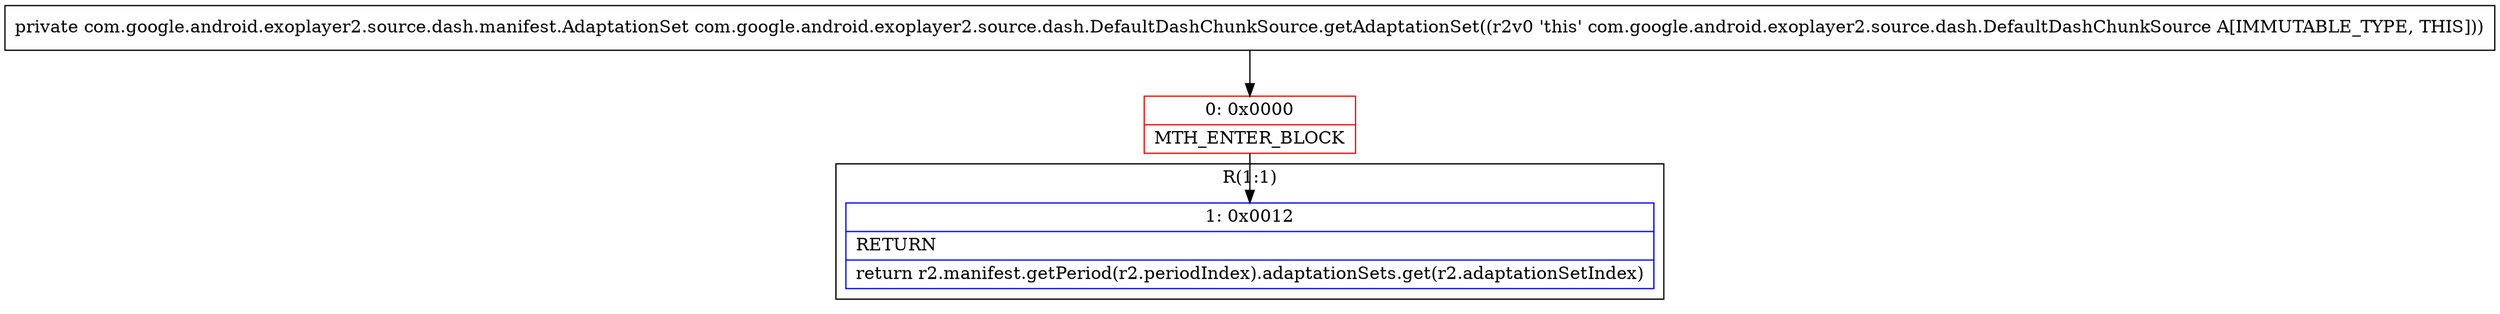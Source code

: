 digraph "CFG forcom.google.android.exoplayer2.source.dash.DefaultDashChunkSource.getAdaptationSet()Lcom\/google\/android\/exoplayer2\/source\/dash\/manifest\/AdaptationSet;" {
subgraph cluster_Region_1849810797 {
label = "R(1:1)";
node [shape=record,color=blue];
Node_1 [shape=record,label="{1\:\ 0x0012|RETURN\l|return r2.manifest.getPeriod(r2.periodIndex).adaptationSets.get(r2.adaptationSetIndex)\l}"];
}
Node_0 [shape=record,color=red,label="{0\:\ 0x0000|MTH_ENTER_BLOCK\l}"];
MethodNode[shape=record,label="{private com.google.android.exoplayer2.source.dash.manifest.AdaptationSet com.google.android.exoplayer2.source.dash.DefaultDashChunkSource.getAdaptationSet((r2v0 'this' com.google.android.exoplayer2.source.dash.DefaultDashChunkSource A[IMMUTABLE_TYPE, THIS])) }"];
MethodNode -> Node_0;
Node_0 -> Node_1;
}

